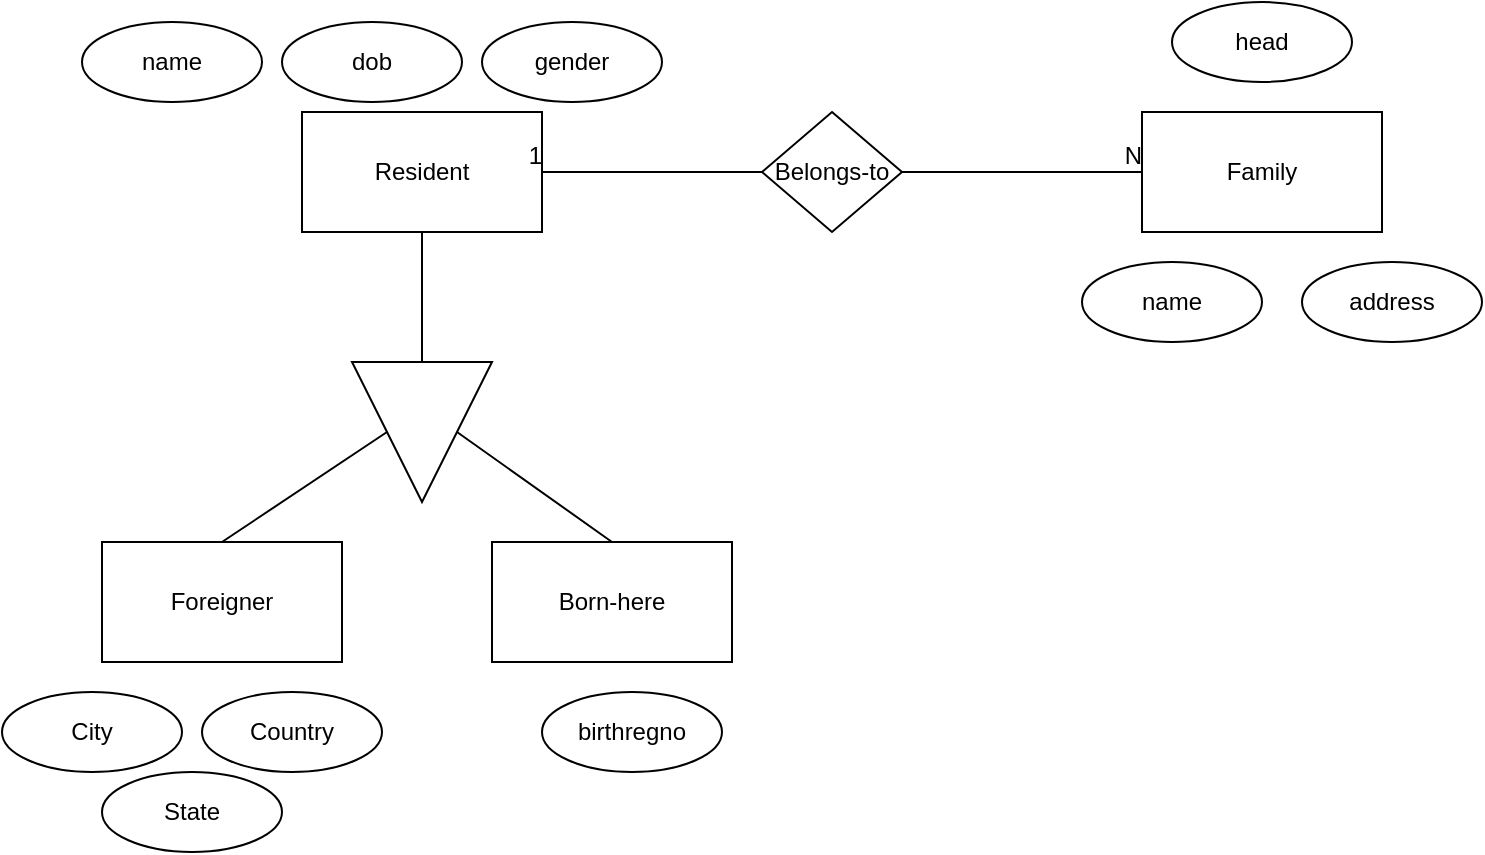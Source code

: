 <mxfile version="15.2.1" type="google"><diagram id="WixhNNCqICMUCo_iltTY" name="Page-1"><mxGraphModel dx="1422" dy="794" grid="1" gridSize="10" guides="1" tooltips="1" connect="1" arrows="1" fold="1" page="1" pageScale="1" pageWidth="827" pageHeight="1169" math="0" shadow="0"><root><mxCell id="0"/><mxCell id="1" parent="0"/><mxCell id="JBh-w8w7YAIFH8kbfC6E-1" value="Resident" style="rounded=0;whiteSpace=wrap;html=1;" vertex="1" parent="1"><mxGeometry x="194" y="255" width="120" height="60" as="geometry"/></mxCell><mxCell id="JBh-w8w7YAIFH8kbfC6E-2" value="Family" style="rounded=0;whiteSpace=wrap;html=1;" vertex="1" parent="1"><mxGeometry x="614" y="255" width="120" height="60" as="geometry"/></mxCell><mxCell id="JBh-w8w7YAIFH8kbfC6E-5" value="Belongs-to" style="rhombus;whiteSpace=wrap;html=1;" vertex="1" parent="1"><mxGeometry x="424" y="255" width="70" height="60" as="geometry"/></mxCell><mxCell id="JBh-w8w7YAIFH8kbfC6E-7" value="" style="endArrow=none;html=1;rounded=0;exitX=0;exitY=0.5;exitDx=0;exitDy=0;entryX=1;entryY=0.5;entryDx=0;entryDy=0;" edge="1" parent="1" source="JBh-w8w7YAIFH8kbfC6E-5" target="JBh-w8w7YAIFH8kbfC6E-1"><mxGeometry relative="1" as="geometry"><mxPoint x="324" y="410" as="sourcePoint"/><mxPoint x="304" y="460" as="targetPoint"/></mxGeometry></mxCell><mxCell id="JBh-w8w7YAIFH8kbfC6E-8" value="1" style="resizable=0;html=1;align=right;verticalAlign=bottom;" connectable="0" vertex="1" parent="JBh-w8w7YAIFH8kbfC6E-7"><mxGeometry x="1" relative="1" as="geometry"/></mxCell><mxCell id="JBh-w8w7YAIFH8kbfC6E-9" value="" style="endArrow=none;html=1;rounded=0;entryX=0;entryY=0.5;entryDx=0;entryDy=0;exitX=1;exitY=0.5;exitDx=0;exitDy=0;" edge="1" parent="1" source="JBh-w8w7YAIFH8kbfC6E-5" target="JBh-w8w7YAIFH8kbfC6E-2"><mxGeometry relative="1" as="geometry"><mxPoint x="324" y="410" as="sourcePoint"/><mxPoint x="254" y="460" as="targetPoint"/></mxGeometry></mxCell><mxCell id="JBh-w8w7YAIFH8kbfC6E-10" value="N" style="resizable=0;html=1;align=right;verticalAlign=bottom;" connectable="0" vertex="1" parent="JBh-w8w7YAIFH8kbfC6E-9"><mxGeometry x="1" relative="1" as="geometry"/></mxCell><mxCell id="JBh-w8w7YAIFH8kbfC6E-15" value="" style="triangle;whiteSpace=wrap;html=1;direction=south;" vertex="1" parent="1"><mxGeometry x="219" y="380" width="70" height="70" as="geometry"/></mxCell><mxCell id="JBh-w8w7YAIFH8kbfC6E-17" value="Foreigner" style="rounded=0;whiteSpace=wrap;html=1;" vertex="1" parent="1"><mxGeometry x="94" y="470" width="120" height="60" as="geometry"/></mxCell><mxCell id="JBh-w8w7YAIFH8kbfC6E-18" value="Born-here" style="rounded=0;whiteSpace=wrap;html=1;" vertex="1" parent="1"><mxGeometry x="289" y="470" width="120" height="60" as="geometry"/></mxCell><mxCell id="JBh-w8w7YAIFH8kbfC6E-19" value="" style="endArrow=none;html=1;exitX=0;exitY=0.5;exitDx=0;exitDy=0;entryX=0.5;entryY=1;entryDx=0;entryDy=0;" edge="1" parent="1" source="JBh-w8w7YAIFH8kbfC6E-15" target="JBh-w8w7YAIFH8kbfC6E-1"><mxGeometry width="50" height="50" relative="1" as="geometry"><mxPoint x="424" y="430" as="sourcePoint"/><mxPoint x="294" y="330" as="targetPoint"/></mxGeometry></mxCell><mxCell id="JBh-w8w7YAIFH8kbfC6E-20" value="" style="endArrow=none;html=1;entryX=0.5;entryY=0;entryDx=0;entryDy=0;exitX=0.5;exitY=0;exitDx=0;exitDy=0;" edge="1" parent="1" source="JBh-w8w7YAIFH8kbfC6E-15" target="JBh-w8w7YAIFH8kbfC6E-18"><mxGeometry width="50" height="50" relative="1" as="geometry"><mxPoint x="424" y="430" as="sourcePoint"/><mxPoint x="474" y="380" as="targetPoint"/></mxGeometry></mxCell><mxCell id="JBh-w8w7YAIFH8kbfC6E-22" value="" style="endArrow=none;html=1;exitX=0.5;exitY=0;exitDx=0;exitDy=0;entryX=0.5;entryY=1;entryDx=0;entryDy=0;" edge="1" parent="1" source="JBh-w8w7YAIFH8kbfC6E-17" target="JBh-w8w7YAIFH8kbfC6E-15"><mxGeometry width="50" height="50" relative="1" as="geometry"><mxPoint x="424" y="430" as="sourcePoint"/><mxPoint x="474" y="380" as="targetPoint"/></mxGeometry></mxCell><mxCell id="JBh-w8w7YAIFH8kbfC6E-23" value="City" style="ellipse;whiteSpace=wrap;html=1;" vertex="1" parent="1"><mxGeometry x="44" y="545" width="90" height="40" as="geometry"/></mxCell><mxCell id="JBh-w8w7YAIFH8kbfC6E-24" value="State" style="ellipse;whiteSpace=wrap;html=1;" vertex="1" parent="1"><mxGeometry x="94" y="585" width="90" height="40" as="geometry"/></mxCell><mxCell id="JBh-w8w7YAIFH8kbfC6E-25" value="Country" style="ellipse;whiteSpace=wrap;html=1;" vertex="1" parent="1"><mxGeometry x="144" y="545" width="90" height="40" as="geometry"/></mxCell><mxCell id="JBh-w8w7YAIFH8kbfC6E-26" value="birthregno" style="ellipse;whiteSpace=wrap;html=1;" vertex="1" parent="1"><mxGeometry x="314" y="545" width="90" height="40" as="geometry"/></mxCell><mxCell id="JBh-w8w7YAIFH8kbfC6E-27" value="name" style="ellipse;whiteSpace=wrap;html=1;" vertex="1" parent="1"><mxGeometry x="584" y="330" width="90" height="40" as="geometry"/></mxCell><mxCell id="JBh-w8w7YAIFH8kbfC6E-29" value="address" style="ellipse;whiteSpace=wrap;html=1;" vertex="1" parent="1"><mxGeometry x="694" y="330" width="90" height="40" as="geometry"/></mxCell><mxCell id="JBh-w8w7YAIFH8kbfC6E-30" value="gender" style="ellipse;whiteSpace=wrap;html=1;" vertex="1" parent="1"><mxGeometry x="284" y="210" width="90" height="40" as="geometry"/></mxCell><mxCell id="JBh-w8w7YAIFH8kbfC6E-31" value="dob" style="ellipse;whiteSpace=wrap;html=1;" vertex="1" parent="1"><mxGeometry x="184" y="210" width="90" height="40" as="geometry"/></mxCell><mxCell id="JBh-w8w7YAIFH8kbfC6E-32" value="name" style="ellipse;whiteSpace=wrap;html=1;" vertex="1" parent="1"><mxGeometry x="84" y="210" width="90" height="40" as="geometry"/></mxCell><mxCell id="JBh-w8w7YAIFH8kbfC6E-33" value="head" style="ellipse;whiteSpace=wrap;html=1;" vertex="1" parent="1"><mxGeometry x="629" y="200" width="90" height="40" as="geometry"/></mxCell></root></mxGraphModel></diagram></mxfile>